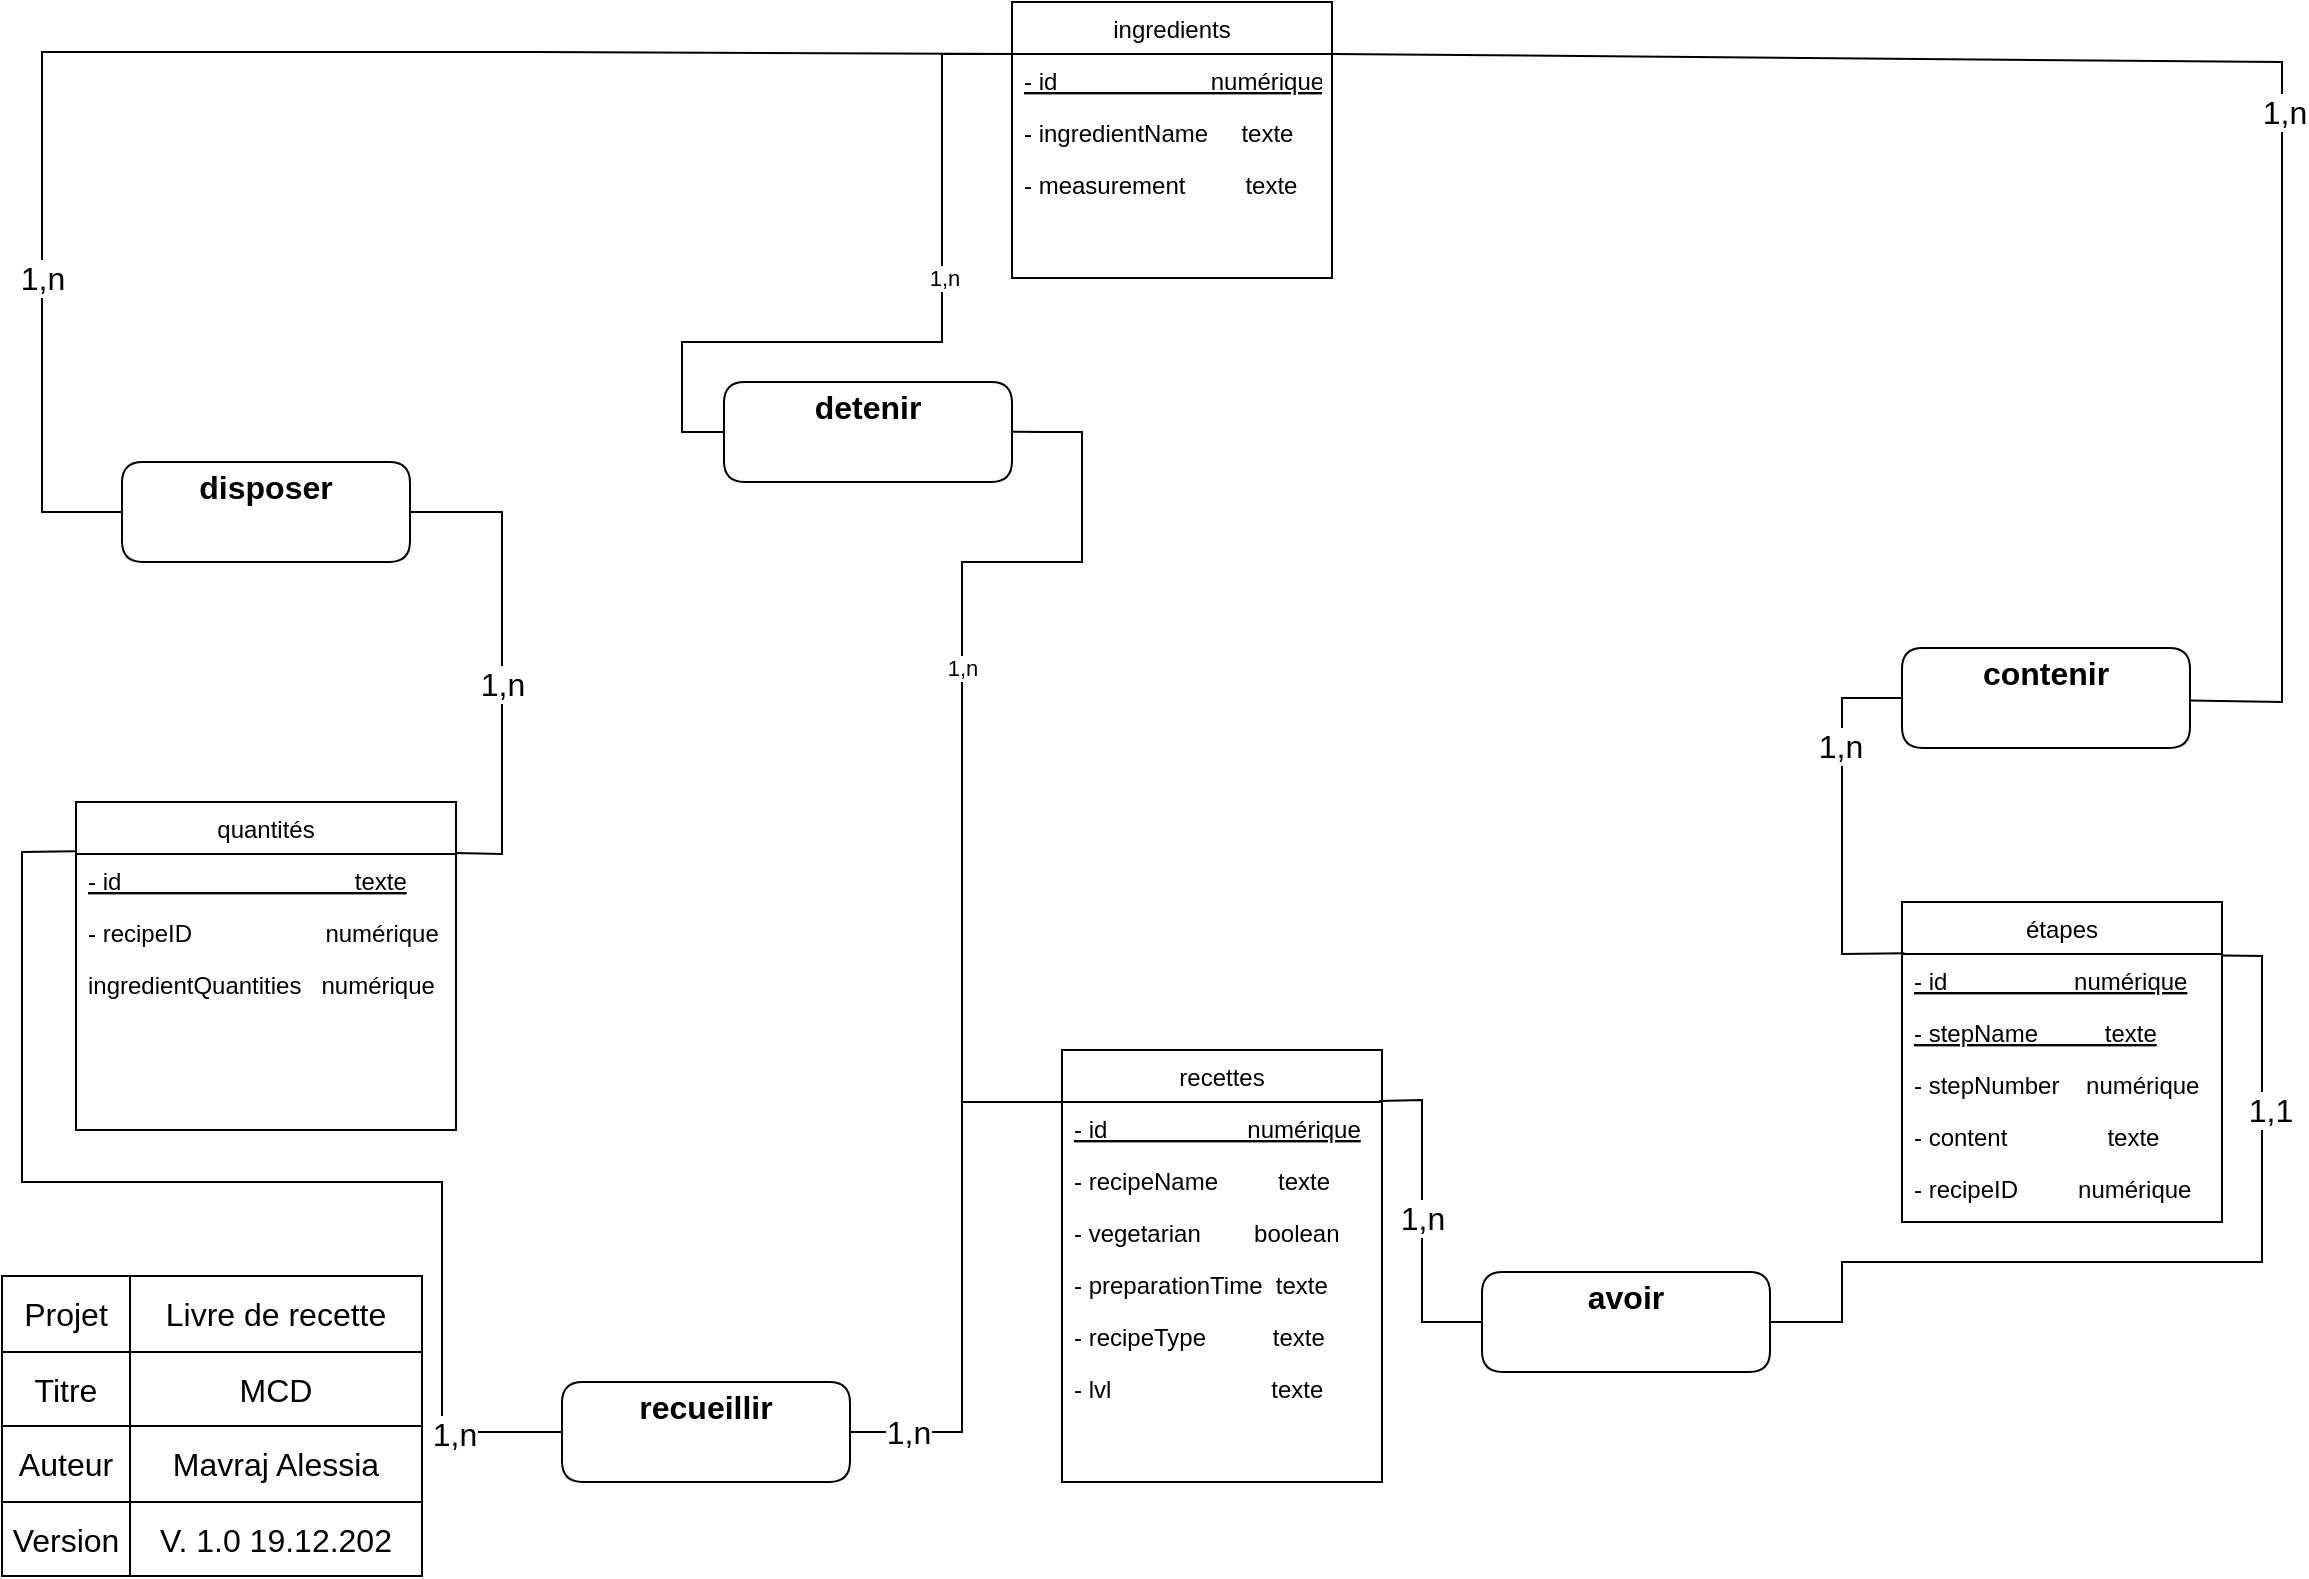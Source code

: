 <mxfile version="22.1.11" type="device">
  <diagram id="C5RBs43oDa-KdzZeNtuy" name="Page-1">
    <mxGraphModel dx="555" dy="982" grid="1" gridSize="10" guides="1" tooltips="1" connect="1" arrows="1" fold="1" page="1" pageScale="1" pageWidth="1169" pageHeight="827" math="0" shadow="0">
      <root>
        <mxCell id="WIyWlLk6GJQsqaUBKTNV-0" />
        <mxCell id="WIyWlLk6GJQsqaUBKTNV-1" parent="WIyWlLk6GJQsqaUBKTNV-0" />
        <mxCell id="WM4lGX3-adWGy5xj4ATB-13" style="edgeStyle=none;rounded=0;orthogonalLoop=1;jettySize=auto;html=1;entryX=0;entryY=0.5;entryDx=0;entryDy=0;fontSize=12;startSize=8;endSize=8;exitX=0.027;exitY=0;exitDx=0;exitDy=0;exitPerimeter=0;endArrow=none;endFill=0;" parent="WIyWlLk6GJQsqaUBKTNV-1" source="zkfFHV4jXpPFQw0GAbJ--1" target="WM4lGX3-adWGy5xj4ATB-12" edge="1">
          <mxGeometry relative="1" as="geometry">
            <Array as="points">
              <mxPoint x="267" y="65" />
              <mxPoint x="20" y="65" />
              <mxPoint x="20" y="295" />
            </Array>
          </mxGeometry>
        </mxCell>
        <mxCell id="WM4lGX3-adWGy5xj4ATB-22" value="1,n" style="edgeLabel;html=1;align=center;verticalAlign=middle;resizable=0;points=[];fontSize=16;" parent="WM4lGX3-adWGy5xj4ATB-13" vertex="1" connectable="0">
          <mxGeometry x="0.326" y="2" relative="1" as="geometry">
            <mxPoint x="-2" y="99" as="offset" />
          </mxGeometry>
        </mxCell>
        <mxCell id="zkfFHV4jXpPFQw0GAbJ--0" value="ingredients" style="swimlane;fontStyle=0;align=center;verticalAlign=top;childLayout=stackLayout;horizontal=1;startSize=26;horizontalStack=0;resizeParent=1;resizeLast=0;collapsible=1;marginBottom=0;rounded=0;shadow=0;strokeWidth=1;" parent="WIyWlLk6GJQsqaUBKTNV-1" vertex="1">
          <mxGeometry x="505" y="40" width="160" height="138" as="geometry">
            <mxRectangle x="230" y="140" width="160" height="26" as="alternateBounds" />
          </mxGeometry>
        </mxCell>
        <mxCell id="zkfFHV4jXpPFQw0GAbJ--1" value="- id                       numérique" style="text;align=left;verticalAlign=top;spacingLeft=4;spacingRight=4;overflow=hidden;rotatable=0;points=[[0,0.5],[1,0.5]];portConstraint=eastwest;fontStyle=4" parent="zkfFHV4jXpPFQw0GAbJ--0" vertex="1">
          <mxGeometry y="26" width="160" height="26" as="geometry" />
        </mxCell>
        <mxCell id="zkfFHV4jXpPFQw0GAbJ--2" value="- ingredientName     texte" style="text;align=left;verticalAlign=top;spacingLeft=4;spacingRight=4;overflow=hidden;rotatable=0;points=[[0,0.5],[1,0.5]];portConstraint=eastwest;rounded=0;shadow=0;html=0;" parent="zkfFHV4jXpPFQw0GAbJ--0" vertex="1">
          <mxGeometry y="52" width="160" height="26" as="geometry" />
        </mxCell>
        <mxCell id="zkfFHV4jXpPFQw0GAbJ--3" value="- measurement         texte" style="text;align=left;verticalAlign=top;spacingLeft=4;spacingRight=4;overflow=hidden;rotatable=0;points=[[0,0.5],[1,0.5]];portConstraint=eastwest;rounded=0;shadow=0;html=0;" parent="zkfFHV4jXpPFQw0GAbJ--0" vertex="1">
          <mxGeometry y="78" width="160" height="26" as="geometry" />
        </mxCell>
        <mxCell id="WM4lGX3-adWGy5xj4ATB-18" style="edgeStyle=none;rounded=0;orthogonalLoop=1;jettySize=auto;html=1;entryX=0;entryY=0.5;entryDx=0;entryDy=0;fontSize=12;startSize=8;endSize=8;exitX=-0.003;exitY=-0.054;exitDx=0;exitDy=0;exitPerimeter=0;endArrow=none;endFill=0;" parent="WIyWlLk6GJQsqaUBKTNV-1" source="zkfFHV4jXpPFQw0GAbJ--7" target="WM4lGX3-adWGy5xj4ATB-17" edge="1">
          <mxGeometry relative="1" as="geometry">
            <Array as="points">
              <mxPoint x="10" y="465" />
              <mxPoint x="10" y="630" />
              <mxPoint x="220" y="630" />
              <mxPoint x="220" y="695" />
              <mxPoint x="220" y="755" />
            </Array>
          </mxGeometry>
        </mxCell>
        <mxCell id="WM4lGX3-adWGy5xj4ATB-24" value="1,n" style="edgeLabel;html=1;align=center;verticalAlign=middle;resizable=0;points=[];fontSize=16;" parent="WM4lGX3-adWGy5xj4ATB-18" vertex="1" connectable="0">
          <mxGeometry x="0.816" y="-1" relative="1" as="geometry">
            <mxPoint as="offset" />
          </mxGeometry>
        </mxCell>
        <mxCell id="zkfFHV4jXpPFQw0GAbJ--6" value="quantités" style="swimlane;fontStyle=0;align=center;verticalAlign=top;childLayout=stackLayout;horizontal=1;startSize=26;horizontalStack=0;resizeParent=1;resizeLast=0;collapsible=1;marginBottom=0;rounded=0;shadow=0;strokeWidth=1;" parent="WIyWlLk6GJQsqaUBKTNV-1" vertex="1">
          <mxGeometry x="37" y="440" width="190" height="164" as="geometry">
            <mxRectangle x="130" y="380" width="160" height="26" as="alternateBounds" />
          </mxGeometry>
        </mxCell>
        <mxCell id="zkfFHV4jXpPFQw0GAbJ--7" value="- id                                   texte" style="text;align=left;verticalAlign=top;spacingLeft=4;spacingRight=4;overflow=hidden;rotatable=0;points=[[0,0.5],[1,0.5]];portConstraint=eastwest;fontStyle=4" parent="zkfFHV4jXpPFQw0GAbJ--6" vertex="1">
          <mxGeometry y="26" width="190" height="26" as="geometry" />
        </mxCell>
        <mxCell id="iEDy4Q6GCZVCRz8ty0we-8" value="- recipeID                    numérique" style="text;align=left;verticalAlign=top;spacingLeft=4;spacingRight=4;overflow=hidden;rotatable=0;points=[[0,0.5],[1,0.5]];portConstraint=eastwest;rounded=0;shadow=0;html=0;" parent="zkfFHV4jXpPFQw0GAbJ--6" vertex="1">
          <mxGeometry y="52" width="190" height="26" as="geometry" />
        </mxCell>
        <mxCell id="zkfFHV4jXpPFQw0GAbJ--8" value="ingredientQuantities   numérique" style="text;align=left;verticalAlign=top;spacingLeft=4;spacingRight=4;overflow=hidden;rotatable=0;points=[[0,0.5],[1,0.5]];portConstraint=eastwest;rounded=0;shadow=0;html=0;" parent="zkfFHV4jXpPFQw0GAbJ--6" vertex="1">
          <mxGeometry y="78" width="190" height="26" as="geometry" />
        </mxCell>
        <mxCell id="WM4lGX3-adWGy5xj4ATB-19" style="edgeStyle=none;rounded=0;orthogonalLoop=1;jettySize=auto;html=1;entryX=1;entryY=0.5;entryDx=0;entryDy=0;fontSize=12;startSize=8;endSize=8;exitX=0.012;exitY=0.002;exitDx=0;exitDy=0;endArrow=none;endFill=0;exitPerimeter=0;" parent="WIyWlLk6GJQsqaUBKTNV-1" source="zkfFHV4jXpPFQw0GAbJ--14" target="WM4lGX3-adWGy5xj4ATB-17" edge="1">
          <mxGeometry relative="1" as="geometry">
            <Array as="points">
              <mxPoint x="480" y="590" />
              <mxPoint x="480" y="755" />
            </Array>
          </mxGeometry>
        </mxCell>
        <mxCell id="WM4lGX3-adWGy5xj4ATB-25" value="1,n" style="edgeLabel;html=1;align=center;verticalAlign=middle;resizable=0;points=[];fontSize=16;" parent="WM4lGX3-adWGy5xj4ATB-19" vertex="1" connectable="0">
          <mxGeometry x="0.757" y="1" relative="1" as="geometry">
            <mxPoint x="-4" y="-1" as="offset" />
          </mxGeometry>
        </mxCell>
        <mxCell id="zkfFHV4jXpPFQw0GAbJ--13" value="recettes" style="swimlane;fontStyle=0;align=center;verticalAlign=top;childLayout=stackLayout;horizontal=1;startSize=26;horizontalStack=0;resizeParent=1;resizeLast=0;collapsible=1;marginBottom=0;rounded=0;shadow=0;strokeWidth=1;" parent="WIyWlLk6GJQsqaUBKTNV-1" vertex="1">
          <mxGeometry x="530" y="564" width="160" height="216" as="geometry">
            <mxRectangle x="340" y="380" width="170" height="26" as="alternateBounds" />
          </mxGeometry>
        </mxCell>
        <mxCell id="zkfFHV4jXpPFQw0GAbJ--14" value="- id                     numérique" style="text;align=left;verticalAlign=top;spacingLeft=4;spacingRight=4;overflow=hidden;rotatable=0;points=[[0,0.5],[1,0.5]];portConstraint=eastwest;fontStyle=4" parent="zkfFHV4jXpPFQw0GAbJ--13" vertex="1">
          <mxGeometry y="26" width="160" height="26" as="geometry" />
        </mxCell>
        <mxCell id="iEDy4Q6GCZVCRz8ty0we-0" value="- recipeName         texte" style="text;align=left;verticalAlign=top;spacingLeft=4;spacingRight=4;overflow=hidden;rotatable=0;points=[[0,0.5],[1,0.5]];portConstraint=eastwest;" parent="zkfFHV4jXpPFQw0GAbJ--13" vertex="1">
          <mxGeometry y="52" width="160" height="26" as="geometry" />
        </mxCell>
        <mxCell id="iEDy4Q6GCZVCRz8ty0we-1" value="- vegetarian        boolean" style="text;align=left;verticalAlign=top;spacingLeft=4;spacingRight=4;overflow=hidden;rotatable=0;points=[[0,0.5],[1,0.5]];portConstraint=eastwest;" parent="zkfFHV4jXpPFQw0GAbJ--13" vertex="1">
          <mxGeometry y="78" width="160" height="26" as="geometry" />
        </mxCell>
        <mxCell id="iEDy4Q6GCZVCRz8ty0we-2" value="- preparationTime  texte" style="text;align=left;verticalAlign=top;spacingLeft=4;spacingRight=4;overflow=hidden;rotatable=0;points=[[0,0.5],[1,0.5]];portConstraint=eastwest;" parent="zkfFHV4jXpPFQw0GAbJ--13" vertex="1">
          <mxGeometry y="104" width="160" height="26" as="geometry" />
        </mxCell>
        <mxCell id="iEDy4Q6GCZVCRz8ty0we-3" value="- recipeType          texte" style="text;align=left;verticalAlign=top;spacingLeft=4;spacingRight=4;overflow=hidden;rotatable=0;points=[[0,0.5],[1,0.5]];portConstraint=eastwest;" parent="zkfFHV4jXpPFQw0GAbJ--13" vertex="1">
          <mxGeometry y="130" width="160" height="26" as="geometry" />
        </mxCell>
        <mxCell id="iEDy4Q6GCZVCRz8ty0we-4" value="- lvl                        texte" style="text;align=left;verticalAlign=top;spacingLeft=4;spacingRight=4;overflow=hidden;rotatable=0;points=[[0,0.5],[1,0.5]];portConstraint=eastwest;" parent="zkfFHV4jXpPFQw0GAbJ--13" vertex="1">
          <mxGeometry y="156" width="160" height="26" as="geometry" />
        </mxCell>
        <mxCell id="zkfFHV4jXpPFQw0GAbJ--17" value="étapes" style="swimlane;fontStyle=0;align=center;verticalAlign=top;childLayout=stackLayout;horizontal=1;startSize=26;horizontalStack=0;resizeParent=1;resizeLast=0;collapsible=1;marginBottom=0;rounded=0;shadow=0;strokeWidth=1;" parent="WIyWlLk6GJQsqaUBKTNV-1" vertex="1">
          <mxGeometry x="950" y="490" width="160" height="160" as="geometry">
            <mxRectangle x="550" y="140" width="160" height="26" as="alternateBounds" />
          </mxGeometry>
        </mxCell>
        <mxCell id="zkfFHV4jXpPFQw0GAbJ--18" value="- id                   numérique" style="text;align=left;verticalAlign=top;spacingLeft=4;spacingRight=4;overflow=hidden;rotatable=0;points=[[0,0.5],[1,0.5]];portConstraint=eastwest;fontStyle=4" parent="zkfFHV4jXpPFQw0GAbJ--17" vertex="1">
          <mxGeometry y="26" width="160" height="26" as="geometry" />
        </mxCell>
        <mxCell id="zkfFHV4jXpPFQw0GAbJ--19" value="- stepName           texte" style="text;align=left;verticalAlign=top;spacingLeft=4;spacingRight=4;overflow=hidden;rotatable=0;points=[[0,0.5],[1,0.5]];portConstraint=eastwest;rounded=0;shadow=0;html=0;fontStyle=4" parent="zkfFHV4jXpPFQw0GAbJ--17" vertex="1">
          <mxGeometry y="52" width="160" height="26" as="geometry" />
        </mxCell>
        <mxCell id="zkfFHV4jXpPFQw0GAbJ--20" value="- stepNumber    numérique" style="text;align=left;verticalAlign=top;spacingLeft=4;spacingRight=4;overflow=hidden;rotatable=0;points=[[0,0.5],[1,0.5]];portConstraint=eastwest;rounded=0;shadow=0;html=0;" parent="zkfFHV4jXpPFQw0GAbJ--17" vertex="1">
          <mxGeometry y="78" width="160" height="26" as="geometry" />
        </mxCell>
        <mxCell id="zkfFHV4jXpPFQw0GAbJ--21" value="- content               texte" style="text;align=left;verticalAlign=top;spacingLeft=4;spacingRight=4;overflow=hidden;rotatable=0;points=[[0,0.5],[1,0.5]];portConstraint=eastwest;rounded=0;shadow=0;html=0;" parent="zkfFHV4jXpPFQw0GAbJ--17" vertex="1">
          <mxGeometry y="104" width="160" height="26" as="geometry" />
        </mxCell>
        <mxCell id="zkfFHV4jXpPFQw0GAbJ--22" value="- recipeID         numérique" style="text;align=left;verticalAlign=top;spacingLeft=4;spacingRight=4;overflow=hidden;rotatable=0;points=[[0,0.5],[1,0.5]];portConstraint=eastwest;rounded=0;shadow=0;html=0;" parent="zkfFHV4jXpPFQw0GAbJ--17" vertex="1">
          <mxGeometry y="130" width="160" height="26" as="geometry" />
        </mxCell>
        <mxCell id="WM4lGX3-adWGy5xj4ATB-4" style="edgeStyle=none;rounded=0;orthogonalLoop=1;jettySize=auto;html=1;fontSize=12;startSize=8;endSize=8;endArrow=none;endFill=0;entryX=0.008;entryY=-0.013;entryDx=0;entryDy=0;entryPerimeter=0;" parent="WIyWlLk6GJQsqaUBKTNV-1" source="WM4lGX3-adWGy5xj4ATB-2" target="zkfFHV4jXpPFQw0GAbJ--18" edge="1">
          <mxGeometry relative="1" as="geometry">
            <Array as="points">
              <mxPoint x="920" y="388" />
              <mxPoint x="920" y="516" />
            </Array>
          </mxGeometry>
        </mxCell>
        <mxCell id="WM4lGX3-adWGy5xj4ATB-20" value="1,n" style="edgeLabel;html=1;align=center;verticalAlign=middle;resizable=0;points=[];fontSize=16;" parent="WM4lGX3-adWGy5xj4ATB-4" vertex="1" connectable="0">
          <mxGeometry x="-0.432" y="-1" relative="1" as="geometry">
            <mxPoint as="offset" />
          </mxGeometry>
        </mxCell>
        <mxCell id="WM4lGX3-adWGy5xj4ATB-6" style="edgeStyle=none;rounded=0;orthogonalLoop=1;jettySize=auto;html=1;fontSize=12;startSize=8;endSize=8;endArrow=none;endFill=0;entryX=1.001;entryY=-0.001;entryDx=0;entryDy=0;entryPerimeter=0;" parent="WIyWlLk6GJQsqaUBKTNV-1" source="WM4lGX3-adWGy5xj4ATB-2" target="zkfFHV4jXpPFQw0GAbJ--1" edge="1">
          <mxGeometry relative="1" as="geometry">
            <Array as="points">
              <mxPoint x="1140" y="390" />
              <mxPoint x="1140" y="330" />
              <mxPoint x="1140" y="70" />
            </Array>
          </mxGeometry>
        </mxCell>
        <mxCell id="WM4lGX3-adWGy5xj4ATB-21" value="1,n" style="edgeLabel;html=1;align=center;verticalAlign=middle;resizable=0;points=[];fontSize=16;" parent="WM4lGX3-adWGy5xj4ATB-6" vertex="1" connectable="0">
          <mxGeometry x="-0.189" y="-1" relative="1" as="geometry">
            <mxPoint as="offset" />
          </mxGeometry>
        </mxCell>
        <mxCell id="WM4lGX3-adWGy5xj4ATB-2" value="contenir" style="swimlane;fontSize=16;rounded=1;swimlaneLine=0;" parent="WIyWlLk6GJQsqaUBKTNV-1" vertex="1">
          <mxGeometry x="950" y="363" width="144" height="50" as="geometry" />
        </mxCell>
        <mxCell id="WM4lGX3-adWGy5xj4ATB-11" style="edgeStyle=none;rounded=0;orthogonalLoop=1;jettySize=auto;html=1;fontSize=12;startSize=8;endSize=8;endArrow=none;endFill=0;entryX=0.991;entryY=-0.021;entryDx=0;entryDy=0;entryPerimeter=0;" parent="WIyWlLk6GJQsqaUBKTNV-1" source="WM4lGX3-adWGy5xj4ATB-7" edge="1" target="zkfFHV4jXpPFQw0GAbJ--14">
          <mxGeometry relative="1" as="geometry">
            <mxPoint x="790" y="436" as="targetPoint" />
            <Array as="points">
              <mxPoint x="710" y="700" />
              <mxPoint x="710" y="589" />
            </Array>
          </mxGeometry>
        </mxCell>
        <mxCell id="WM4lGX3-adWGy5xj4ATB-26" value="1,n" style="edgeLabel;html=1;align=center;verticalAlign=middle;resizable=0;points=[];fontSize=16;" parent="WM4lGX3-adWGy5xj4ATB-11" vertex="1" connectable="0">
          <mxGeometry x="-0.493" relative="1" as="geometry">
            <mxPoint y="-41" as="offset" />
          </mxGeometry>
        </mxCell>
        <mxCell id="WM4lGX3-adWGy5xj4ATB-7" value="avoir" style="swimlane;fontSize=16;rounded=1;swimlaneLine=0;startSize=23;" parent="WIyWlLk6GJQsqaUBKTNV-1" vertex="1">
          <mxGeometry x="740" y="675" width="144" height="50" as="geometry" />
        </mxCell>
        <mxCell id="WM4lGX3-adWGy5xj4ATB-10" style="edgeStyle=none;rounded=0;orthogonalLoop=1;jettySize=auto;html=1;entryX=1;entryY=0.5;entryDx=0;entryDy=0;fontSize=12;startSize=8;endSize=8;exitX=1.001;exitY=0.03;exitDx=0;exitDy=0;endArrow=none;endFill=0;exitPerimeter=0;" parent="WIyWlLk6GJQsqaUBKTNV-1" source="zkfFHV4jXpPFQw0GAbJ--18" target="WM4lGX3-adWGy5xj4ATB-7" edge="1">
          <mxGeometry relative="1" as="geometry">
            <Array as="points">
              <mxPoint x="1130" y="517" />
              <mxPoint x="1130" y="670" />
              <mxPoint x="960" y="670" />
              <mxPoint x="920" y="670" />
              <mxPoint x="920" y="700" />
            </Array>
          </mxGeometry>
        </mxCell>
        <mxCell id="WM4lGX3-adWGy5xj4ATB-27" value="1,1" style="edgeLabel;html=1;align=center;verticalAlign=middle;resizable=0;points=[];fontSize=16;" parent="WM4lGX3-adWGy5xj4ATB-10" vertex="1" connectable="0">
          <mxGeometry x="-0.216" y="2" relative="1" as="geometry">
            <mxPoint x="7" y="-78" as="offset" />
          </mxGeometry>
        </mxCell>
        <mxCell id="WM4lGX3-adWGy5xj4ATB-12" value="disposer" style="swimlane;fontSize=16;rounded=1;swimlaneLine=0;startSize=23;" parent="WIyWlLk6GJQsqaUBKTNV-1" vertex="1">
          <mxGeometry x="60" y="270" width="144" height="50" as="geometry" />
        </mxCell>
        <mxCell id="WM4lGX3-adWGy5xj4ATB-14" style="edgeStyle=none;rounded=0;orthogonalLoop=1;jettySize=auto;html=1;entryX=1;entryY=0.5;entryDx=0;entryDy=0;fontSize=12;startSize=8;endSize=8;exitX=0.997;exitY=-0.018;exitDx=0;exitDy=0;endArrow=none;endFill=0;exitPerimeter=0;" parent="WIyWlLk6GJQsqaUBKTNV-1" source="zkfFHV4jXpPFQw0GAbJ--7" target="WM4lGX3-adWGy5xj4ATB-12" edge="1">
          <mxGeometry relative="1" as="geometry">
            <Array as="points">
              <mxPoint x="250" y="466" />
              <mxPoint x="250" y="390" />
              <mxPoint x="250" y="295" />
            </Array>
          </mxGeometry>
        </mxCell>
        <mxCell id="WM4lGX3-adWGy5xj4ATB-23" value="1,n" style="edgeLabel;html=1;align=center;verticalAlign=middle;resizable=0;points=[];fontSize=16;" parent="WM4lGX3-adWGy5xj4ATB-14" vertex="1" connectable="0">
          <mxGeometry x="-0.409" y="2" relative="1" as="geometry">
            <mxPoint x="2" y="-38" as="offset" />
          </mxGeometry>
        </mxCell>
        <mxCell id="WM4lGX3-adWGy5xj4ATB-17" value="recueillir" style="swimlane;fontSize=16;rounded=1;swimlaneLine=0;startSize=23;" parent="WIyWlLk6GJQsqaUBKTNV-1" vertex="1">
          <mxGeometry x="280" y="730" width="144" height="50" as="geometry" />
        </mxCell>
        <mxCell id="WM4lGX3-adWGy5xj4ATB-32" value="" style="shape=table;startSize=0;container=1;collapsible=0;childLayout=tableLayout;fontSize=16;" parent="WIyWlLk6GJQsqaUBKTNV-1" vertex="1">
          <mxGeometry y="677" width="210" height="150" as="geometry" />
        </mxCell>
        <mxCell id="WM4lGX3-adWGy5xj4ATB-33" value="" style="shape=tableRow;horizontal=0;startSize=0;swimlaneHead=0;swimlaneBody=0;strokeColor=inherit;top=0;left=0;bottom=0;right=0;collapsible=0;dropTarget=0;fillColor=none;points=[[0,0.5],[1,0.5]];portConstraint=eastwest;fontSize=16;" parent="WM4lGX3-adWGy5xj4ATB-32" vertex="1">
          <mxGeometry width="210" height="38" as="geometry" />
        </mxCell>
        <mxCell id="WM4lGX3-adWGy5xj4ATB-34" value="Projet" style="shape=partialRectangle;html=1;whiteSpace=wrap;connectable=0;strokeColor=inherit;overflow=hidden;fillColor=none;top=0;left=0;bottom=0;right=0;pointerEvents=1;fontSize=16;" parent="WM4lGX3-adWGy5xj4ATB-33" vertex="1">
          <mxGeometry width="64" height="38" as="geometry">
            <mxRectangle width="64" height="38" as="alternateBounds" />
          </mxGeometry>
        </mxCell>
        <mxCell id="WM4lGX3-adWGy5xj4ATB-35" value="Livre de recette" style="shape=partialRectangle;html=1;whiteSpace=wrap;connectable=0;strokeColor=inherit;overflow=hidden;fillColor=none;top=0;left=0;bottom=0;right=0;pointerEvents=1;fontSize=16;" parent="WM4lGX3-adWGy5xj4ATB-33" vertex="1">
          <mxGeometry x="64" width="146" height="38" as="geometry">
            <mxRectangle width="146" height="38" as="alternateBounds" />
          </mxGeometry>
        </mxCell>
        <mxCell id="WM4lGX3-adWGy5xj4ATB-37" value="" style="shape=tableRow;horizontal=0;startSize=0;swimlaneHead=0;swimlaneBody=0;strokeColor=inherit;top=0;left=0;bottom=0;right=0;collapsible=0;dropTarget=0;fillColor=none;points=[[0,0.5],[1,0.5]];portConstraint=eastwest;fontSize=16;" parent="WM4lGX3-adWGy5xj4ATB-32" vertex="1">
          <mxGeometry y="38" width="210" height="37" as="geometry" />
        </mxCell>
        <mxCell id="WM4lGX3-adWGy5xj4ATB-38" value="Titre" style="shape=partialRectangle;html=1;whiteSpace=wrap;connectable=0;strokeColor=inherit;overflow=hidden;fillColor=none;top=0;left=0;bottom=0;right=0;pointerEvents=1;fontSize=16;" parent="WM4lGX3-adWGy5xj4ATB-37" vertex="1">
          <mxGeometry width="64" height="37" as="geometry">
            <mxRectangle width="64" height="37" as="alternateBounds" />
          </mxGeometry>
        </mxCell>
        <mxCell id="WM4lGX3-adWGy5xj4ATB-39" value="MCD" style="shape=partialRectangle;html=1;whiteSpace=wrap;connectable=0;strokeColor=inherit;overflow=hidden;fillColor=none;top=0;left=0;bottom=0;right=0;pointerEvents=1;fontSize=16;" parent="WM4lGX3-adWGy5xj4ATB-37" vertex="1">
          <mxGeometry x="64" width="146" height="37" as="geometry">
            <mxRectangle width="146" height="37" as="alternateBounds" />
          </mxGeometry>
        </mxCell>
        <mxCell id="WM4lGX3-adWGy5xj4ATB-41" value="" style="shape=tableRow;horizontal=0;startSize=0;swimlaneHead=0;swimlaneBody=0;strokeColor=inherit;top=0;left=0;bottom=0;right=0;collapsible=0;dropTarget=0;fillColor=none;points=[[0,0.5],[1,0.5]];portConstraint=eastwest;fontSize=16;" parent="WM4lGX3-adWGy5xj4ATB-32" vertex="1">
          <mxGeometry y="75" width="210" height="38" as="geometry" />
        </mxCell>
        <mxCell id="WM4lGX3-adWGy5xj4ATB-42" value="Auteur" style="shape=partialRectangle;html=1;whiteSpace=wrap;connectable=0;strokeColor=inherit;overflow=hidden;fillColor=none;top=0;left=0;bottom=0;right=0;pointerEvents=1;fontSize=16;" parent="WM4lGX3-adWGy5xj4ATB-41" vertex="1">
          <mxGeometry width="64" height="38" as="geometry">
            <mxRectangle width="64" height="38" as="alternateBounds" />
          </mxGeometry>
        </mxCell>
        <mxCell id="WM4lGX3-adWGy5xj4ATB-43" value="Mavraj Alessia" style="shape=partialRectangle;html=1;whiteSpace=wrap;connectable=0;strokeColor=inherit;overflow=hidden;fillColor=none;top=0;left=0;bottom=0;right=0;pointerEvents=1;fontSize=16;" parent="WM4lGX3-adWGy5xj4ATB-41" vertex="1">
          <mxGeometry x="64" width="146" height="38" as="geometry">
            <mxRectangle width="146" height="38" as="alternateBounds" />
          </mxGeometry>
        </mxCell>
        <mxCell id="WM4lGX3-adWGy5xj4ATB-45" style="shape=tableRow;horizontal=0;startSize=0;swimlaneHead=0;swimlaneBody=0;strokeColor=inherit;top=0;left=0;bottom=0;right=0;collapsible=0;dropTarget=0;fillColor=none;points=[[0,0.5],[1,0.5]];portConstraint=eastwest;fontSize=16;" parent="WM4lGX3-adWGy5xj4ATB-32" vertex="1">
          <mxGeometry y="113" width="210" height="37" as="geometry" />
        </mxCell>
        <mxCell id="WM4lGX3-adWGy5xj4ATB-46" value="Version" style="shape=partialRectangle;html=1;whiteSpace=wrap;connectable=0;strokeColor=inherit;overflow=hidden;fillColor=none;top=0;left=0;bottom=0;right=0;pointerEvents=1;fontSize=16;" parent="WM4lGX3-adWGy5xj4ATB-45" vertex="1">
          <mxGeometry width="64" height="37" as="geometry">
            <mxRectangle width="64" height="37" as="alternateBounds" />
          </mxGeometry>
        </mxCell>
        <mxCell id="WM4lGX3-adWGy5xj4ATB-47" value="V. 1.0 19.12.202" style="shape=partialRectangle;html=1;whiteSpace=wrap;connectable=0;strokeColor=inherit;overflow=hidden;fillColor=none;top=0;left=0;bottom=0;right=0;pointerEvents=1;fontSize=16;" parent="WM4lGX3-adWGy5xj4ATB-45" vertex="1">
          <mxGeometry x="64" width="146" height="37" as="geometry">
            <mxRectangle width="146" height="37" as="alternateBounds" />
          </mxGeometry>
        </mxCell>
        <mxCell id="6LUjdudGBxqAWAHwBbXk-3" value="detenir" style="swimlane;fontSize=16;rounded=1;swimlaneLine=0;startSize=23;" vertex="1" parent="WIyWlLk6GJQsqaUBKTNV-1">
          <mxGeometry x="361" y="230" width="144" height="50" as="geometry" />
        </mxCell>
        <mxCell id="6LUjdudGBxqAWAHwBbXk-9" value="" style="endArrow=none;html=1;rounded=0;exitX=0;exitY=0.5;exitDx=0;exitDy=0;" edge="1" parent="WIyWlLk6GJQsqaUBKTNV-1" source="6LUjdudGBxqAWAHwBbXk-3">
          <mxGeometry relative="1" as="geometry">
            <mxPoint x="470" y="210" as="sourcePoint" />
            <mxPoint x="505" y="66" as="targetPoint" />
            <Array as="points">
              <mxPoint x="340" y="255" />
              <mxPoint x="340" y="210" />
              <mxPoint x="470" y="210" />
              <mxPoint x="470" y="100" />
              <mxPoint x="470" y="66" />
            </Array>
          </mxGeometry>
        </mxCell>
        <mxCell id="6LUjdudGBxqAWAHwBbXk-10" value="1,n" style="edgeLabel;html=1;align=center;verticalAlign=middle;resizable=0;points=[];" vertex="1" connectable="0" parent="6LUjdudGBxqAWAHwBbXk-9">
          <mxGeometry x="0.219" y="-1" relative="1" as="geometry">
            <mxPoint as="offset" />
          </mxGeometry>
        </mxCell>
        <mxCell id="6LUjdudGBxqAWAHwBbXk-11" value="" style="endArrow=none;html=1;rounded=0;" edge="1" parent="WIyWlLk6GJQsqaUBKTNV-1">
          <mxGeometry relative="1" as="geometry">
            <mxPoint x="505" y="254.92" as="sourcePoint" />
            <mxPoint x="520" y="590" as="targetPoint" />
            <Array as="points">
              <mxPoint x="520" y="255" />
              <mxPoint x="540" y="255" />
              <mxPoint x="540" y="320" />
              <mxPoint x="520" y="320" />
              <mxPoint x="480" y="320" />
              <mxPoint x="480" y="590" />
            </Array>
          </mxGeometry>
        </mxCell>
        <mxCell id="6LUjdudGBxqAWAHwBbXk-12" value="1,n" style="edgeLabel;html=1;align=center;verticalAlign=middle;resizable=0;points=[];" vertex="1" connectable="0" parent="6LUjdudGBxqAWAHwBbXk-11">
          <mxGeometry x="-0.119" y="-3" relative="1" as="geometry">
            <mxPoint x="3" y="6" as="offset" />
          </mxGeometry>
        </mxCell>
      </root>
    </mxGraphModel>
  </diagram>
</mxfile>
